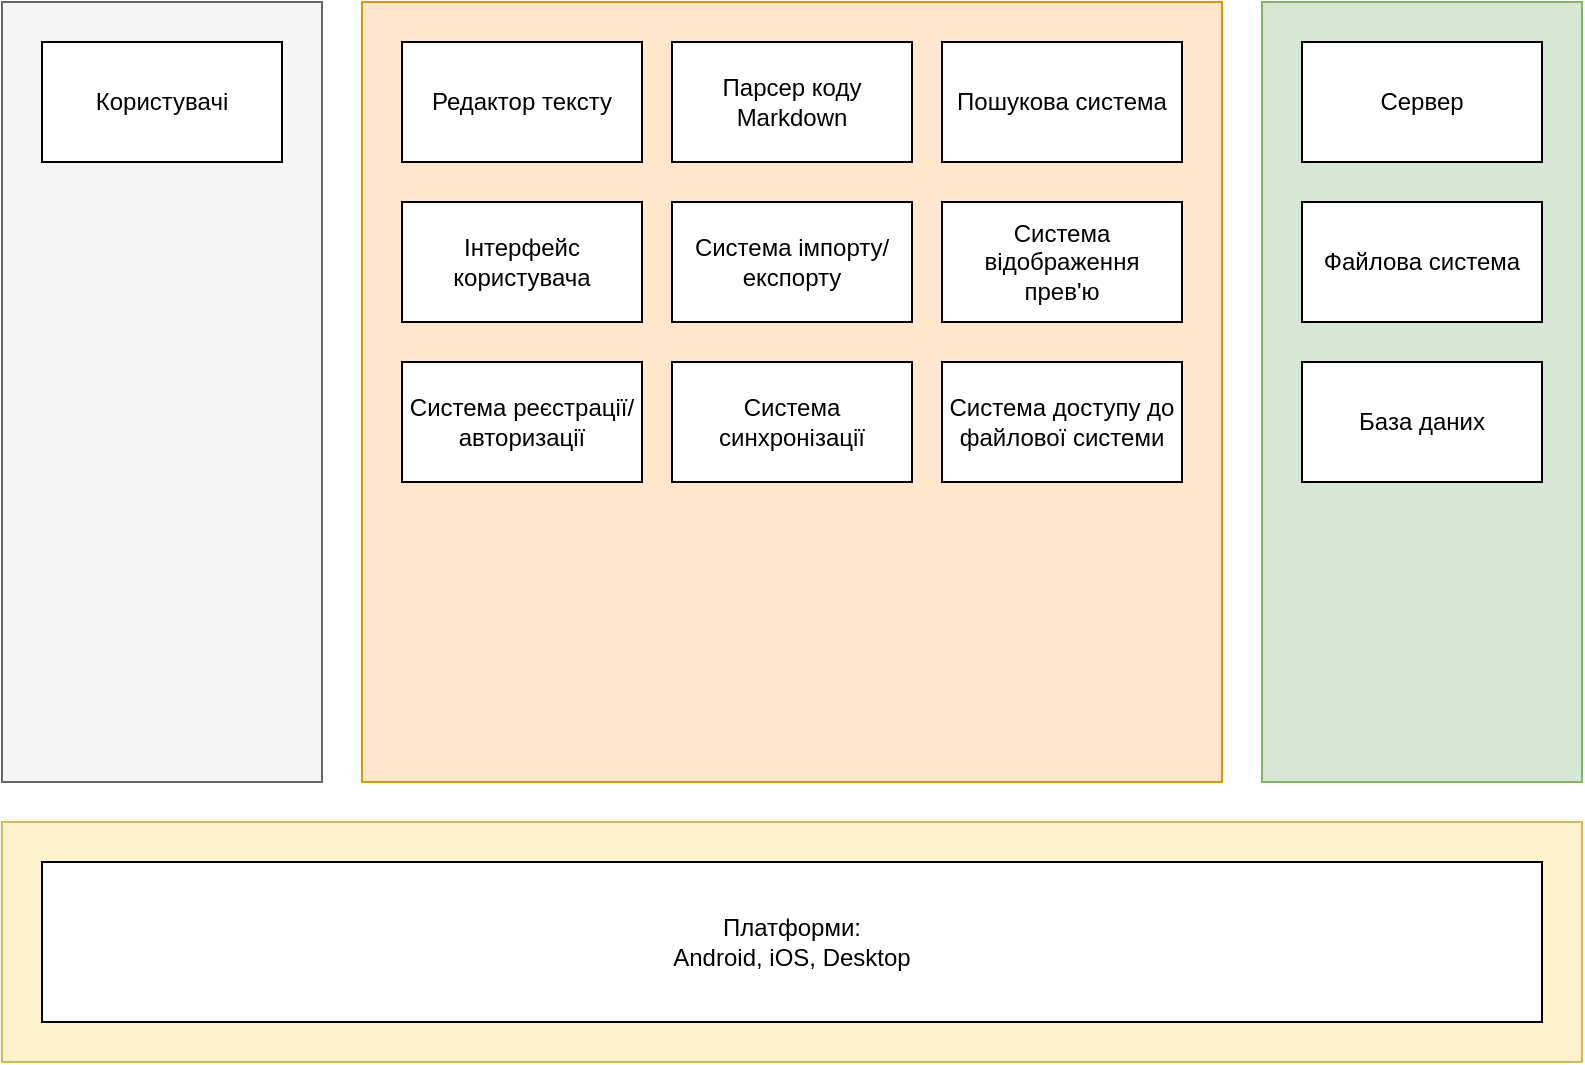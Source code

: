 <mxfile version="24.7.7">
  <diagram name="Page-1" id="EJ9EyhvV796UyBcX4k0J">
    <mxGraphModel dx="1050" dy="557" grid="1" gridSize="10" guides="1" tooltips="1" connect="1" arrows="1" fold="1" page="1" pageScale="1" pageWidth="850" pageHeight="1100" math="0" shadow="0">
      <root>
        <mxCell id="0" />
        <mxCell id="1" parent="0" />
        <mxCell id="NOWhMsYTWesVRhjoZffN-2" value="" style="rounded=0;whiteSpace=wrap;html=1;fillColor=#ffe6cc;strokeColor=#d79b00;" vertex="1" parent="1">
          <mxGeometry x="210" y="150" width="430" height="390" as="geometry" />
        </mxCell>
        <mxCell id="NOWhMsYTWesVRhjoZffN-3" value="" style="rounded=0;whiteSpace=wrap;html=1;fillColor=#f5f5f5;fontColor=#333333;strokeColor=#666666;" vertex="1" parent="1">
          <mxGeometry x="30" y="150" width="160" height="390" as="geometry" />
        </mxCell>
        <mxCell id="NOWhMsYTWesVRhjoZffN-4" value="" style="rounded=0;whiteSpace=wrap;html=1;fillColor=#d5e8d4;strokeColor=#82b366;" vertex="1" parent="1">
          <mxGeometry x="660" y="150" width="160" height="390" as="geometry" />
        </mxCell>
        <mxCell id="NOWhMsYTWesVRhjoZffN-5" value="" style="rounded=0;whiteSpace=wrap;html=1;fillColor=#fff2cc;strokeColor=#d6b656;" vertex="1" parent="1">
          <mxGeometry x="30" y="560" width="790" height="120" as="geometry" />
        </mxCell>
        <mxCell id="NOWhMsYTWesVRhjoZffN-6" value="Платформи:&lt;div&gt;Android, iOS, Desktop&lt;/div&gt;" style="rounded=0;whiteSpace=wrap;html=1;" vertex="1" parent="1">
          <mxGeometry x="50" y="580" width="750" height="80" as="geometry" />
        </mxCell>
        <mxCell id="NOWhMsYTWesVRhjoZffN-7" value="Користувачі" style="rounded=0;whiteSpace=wrap;html=1;" vertex="1" parent="1">
          <mxGeometry x="50" y="170" width="120" height="60" as="geometry" />
        </mxCell>
        <mxCell id="NOWhMsYTWesVRhjoZffN-8" value="Сервер" style="rounded=0;whiteSpace=wrap;html=1;" vertex="1" parent="1">
          <mxGeometry x="680" y="170" width="120" height="60" as="geometry" />
        </mxCell>
        <mxCell id="NOWhMsYTWesVRhjoZffN-9" value="Файлова система" style="rounded=0;whiteSpace=wrap;html=1;" vertex="1" parent="1">
          <mxGeometry x="680" y="250" width="120" height="60" as="geometry" />
        </mxCell>
        <mxCell id="NOWhMsYTWesVRhjoZffN-10" value="База даних" style="rounded=0;whiteSpace=wrap;html=1;" vertex="1" parent="1">
          <mxGeometry x="680" y="330" width="120" height="60" as="geometry" />
        </mxCell>
        <mxCell id="NOWhMsYTWesVRhjoZffN-11" value="Парсер коду Markdown" style="rounded=0;whiteSpace=wrap;html=1;" vertex="1" parent="1">
          <mxGeometry x="365" y="170" width="120" height="60" as="geometry" />
        </mxCell>
        <mxCell id="NOWhMsYTWesVRhjoZffN-12" value="Пошукова система" style="rounded=0;whiteSpace=wrap;html=1;" vertex="1" parent="1">
          <mxGeometry x="500" y="170" width="120" height="60" as="geometry" />
        </mxCell>
        <mxCell id="NOWhMsYTWesVRhjoZffN-13" value="Редактор тексту" style="rounded=0;whiteSpace=wrap;html=1;" vertex="1" parent="1">
          <mxGeometry x="230" y="170" width="120" height="60" as="geometry" />
        </mxCell>
        <mxCell id="NOWhMsYTWesVRhjoZffN-14" value="Інтерфейс користувача" style="rounded=0;whiteSpace=wrap;html=1;" vertex="1" parent="1">
          <mxGeometry x="230" y="250" width="120" height="60" as="geometry" />
        </mxCell>
        <mxCell id="NOWhMsYTWesVRhjoZffN-16" value="Система імпорту/експорту" style="rounded=0;whiteSpace=wrap;html=1;" vertex="1" parent="1">
          <mxGeometry x="365" y="250" width="120" height="60" as="geometry" />
        </mxCell>
        <mxCell id="NOWhMsYTWesVRhjoZffN-17" value="Система відображення прев&#39;ю" style="rounded=0;whiteSpace=wrap;html=1;" vertex="1" parent="1">
          <mxGeometry x="500" y="250" width="120" height="60" as="geometry" />
        </mxCell>
        <mxCell id="NOWhMsYTWesVRhjoZffN-18" value="Система реєстрації/авторизації" style="rounded=0;whiteSpace=wrap;html=1;" vertex="1" parent="1">
          <mxGeometry x="230" y="330" width="120" height="60" as="geometry" />
        </mxCell>
        <mxCell id="NOWhMsYTWesVRhjoZffN-19" value="Система синхронізації" style="rounded=0;whiteSpace=wrap;html=1;" vertex="1" parent="1">
          <mxGeometry x="365" y="330" width="120" height="60" as="geometry" />
        </mxCell>
        <mxCell id="NOWhMsYTWesVRhjoZffN-20" value="Система доступу до файлової системи" style="rounded=0;whiteSpace=wrap;html=1;" vertex="1" parent="1">
          <mxGeometry x="500" y="330" width="120" height="60" as="geometry" />
        </mxCell>
      </root>
    </mxGraphModel>
  </diagram>
</mxfile>
